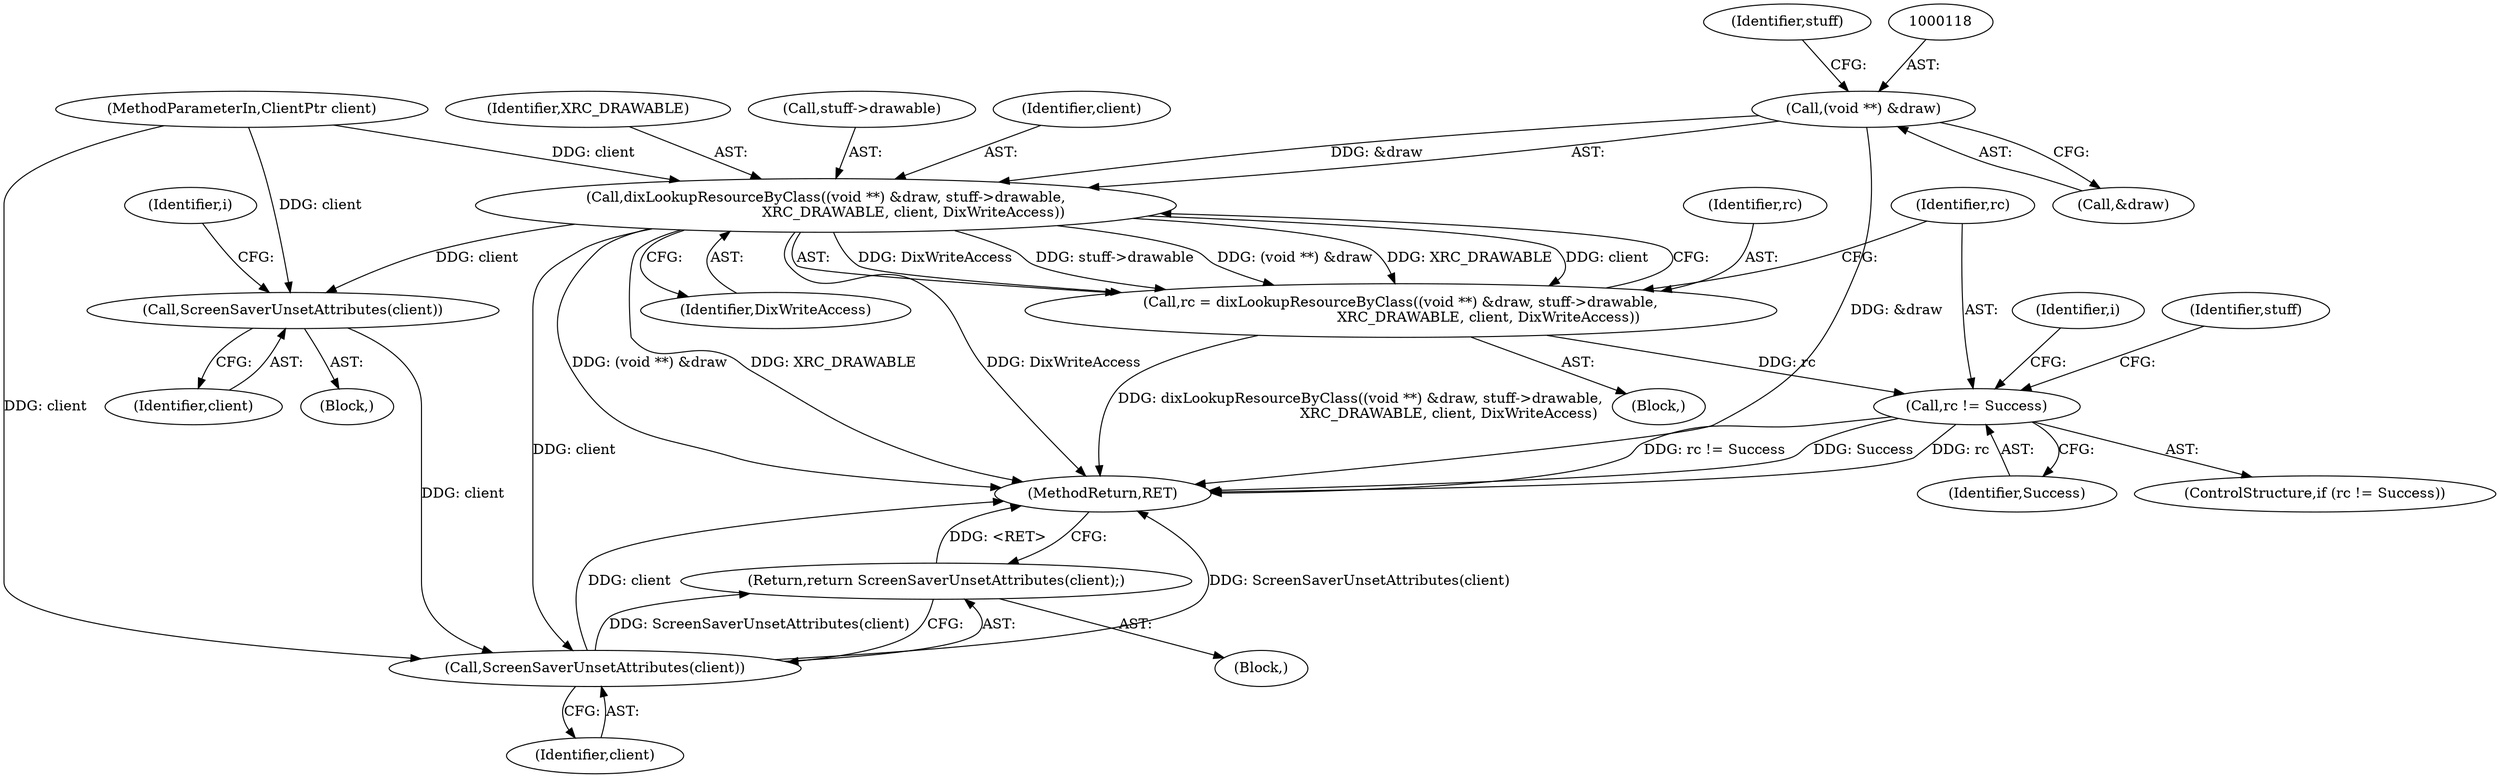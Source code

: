 digraph "0_xserver_cad5a1050b7184d828aef9c1dd151c3ab649d37e_0@pointer" {
"1000117" [label="(Call,(void **) &draw)"];
"1000116" [label="(Call,dixLookupResourceByClass((void **) &draw, stuff->drawable,\n                                       XRC_DRAWABLE, client, DixWriteAccess))"];
"1000114" [label="(Call,rc = dixLookupResourceByClass((void **) &draw, stuff->drawable,\n                                       XRC_DRAWABLE, client, DixWriteAccess))"];
"1000128" [label="(Call,rc != Success)"];
"1000154" [label="(Call,ScreenSaverUnsetAttributes(client))"];
"1000168" [label="(Call,ScreenSaverUnsetAttributes(client))"];
"1000167" [label="(Return,return ScreenSaverUnsetAttributes(client);)"];
"1000116" [label="(Call,dixLookupResourceByClass((void **) &draw, stuff->drawable,\n                                       XRC_DRAWABLE, client, DixWriteAccess))"];
"1000129" [label="(Identifier,rc)"];
"1000155" [label="(Identifier,client)"];
"1000127" [label="(ControlStructure,if (rc != Success))"];
"1000128" [label="(Call,rc != Success)"];
"1000168" [label="(Call,ScreenSaverUnsetAttributes(client))"];
"1000169" [label="(Identifier,client)"];
"1000119" [label="(Call,&draw)"];
"1000154" [label="(Call,ScreenSaverUnsetAttributes(client))"];
"1000170" [label="(MethodReturn,RET)"];
"1000124" [label="(Identifier,XRC_DRAWABLE)"];
"1000141" [label="(Identifier,i)"];
"1000121" [label="(Call,stuff->drawable)"];
"1000126" [label="(Identifier,DixWriteAccess)"];
"1000130" [label="(Identifier,Success)"];
"1000122" [label="(Identifier,stuff)"];
"1000115" [label="(Identifier,rc)"];
"1000114" [label="(Call,rc = dixLookupResourceByClass((void **) &draw, stuff->drawable,\n                                       XRC_DRAWABLE, client, DixWriteAccess))"];
"1000125" [label="(Identifier,client)"];
"1000167" [label="(Return,return ScreenSaverUnsetAttributes(client);)"];
"1000101" [label="(MethodParameterIn,ClientPtr client)"];
"1000102" [label="(Block,)"];
"1000142" [label="(Block,)"];
"1000133" [label="(Identifier,i)"];
"1000106" [label="(Block,)"];
"1000158" [label="(Identifier,stuff)"];
"1000117" [label="(Call,(void **) &draw)"];
"1000117" -> "1000116"  [label="AST: "];
"1000117" -> "1000119"  [label="CFG: "];
"1000118" -> "1000117"  [label="AST: "];
"1000119" -> "1000117"  [label="AST: "];
"1000122" -> "1000117"  [label="CFG: "];
"1000117" -> "1000170"  [label="DDG: &draw"];
"1000117" -> "1000116"  [label="DDG: &draw"];
"1000116" -> "1000114"  [label="AST: "];
"1000116" -> "1000126"  [label="CFG: "];
"1000121" -> "1000116"  [label="AST: "];
"1000124" -> "1000116"  [label="AST: "];
"1000125" -> "1000116"  [label="AST: "];
"1000126" -> "1000116"  [label="AST: "];
"1000114" -> "1000116"  [label="CFG: "];
"1000116" -> "1000170"  [label="DDG: (void **) &draw"];
"1000116" -> "1000170"  [label="DDG: XRC_DRAWABLE"];
"1000116" -> "1000170"  [label="DDG: DixWriteAccess"];
"1000116" -> "1000114"  [label="DDG: DixWriteAccess"];
"1000116" -> "1000114"  [label="DDG: stuff->drawable"];
"1000116" -> "1000114"  [label="DDG: (void **) &draw"];
"1000116" -> "1000114"  [label="DDG: XRC_DRAWABLE"];
"1000116" -> "1000114"  [label="DDG: client"];
"1000101" -> "1000116"  [label="DDG: client"];
"1000116" -> "1000154"  [label="DDG: client"];
"1000116" -> "1000168"  [label="DDG: client"];
"1000114" -> "1000106"  [label="AST: "];
"1000115" -> "1000114"  [label="AST: "];
"1000129" -> "1000114"  [label="CFG: "];
"1000114" -> "1000170"  [label="DDG: dixLookupResourceByClass((void **) &draw, stuff->drawable,\n                                       XRC_DRAWABLE, client, DixWriteAccess)"];
"1000114" -> "1000128"  [label="DDG: rc"];
"1000128" -> "1000127"  [label="AST: "];
"1000128" -> "1000130"  [label="CFG: "];
"1000129" -> "1000128"  [label="AST: "];
"1000130" -> "1000128"  [label="AST: "];
"1000133" -> "1000128"  [label="CFG: "];
"1000158" -> "1000128"  [label="CFG: "];
"1000128" -> "1000170"  [label="DDG: Success"];
"1000128" -> "1000170"  [label="DDG: rc"];
"1000128" -> "1000170"  [label="DDG: rc != Success"];
"1000154" -> "1000142"  [label="AST: "];
"1000154" -> "1000155"  [label="CFG: "];
"1000155" -> "1000154"  [label="AST: "];
"1000141" -> "1000154"  [label="CFG: "];
"1000101" -> "1000154"  [label="DDG: client"];
"1000154" -> "1000168"  [label="DDG: client"];
"1000168" -> "1000167"  [label="AST: "];
"1000168" -> "1000169"  [label="CFG: "];
"1000169" -> "1000168"  [label="AST: "];
"1000167" -> "1000168"  [label="CFG: "];
"1000168" -> "1000170"  [label="DDG: client"];
"1000168" -> "1000170"  [label="DDG: ScreenSaverUnsetAttributes(client)"];
"1000168" -> "1000167"  [label="DDG: ScreenSaverUnsetAttributes(client)"];
"1000101" -> "1000168"  [label="DDG: client"];
"1000167" -> "1000102"  [label="AST: "];
"1000170" -> "1000167"  [label="CFG: "];
"1000167" -> "1000170"  [label="DDG: <RET>"];
}
